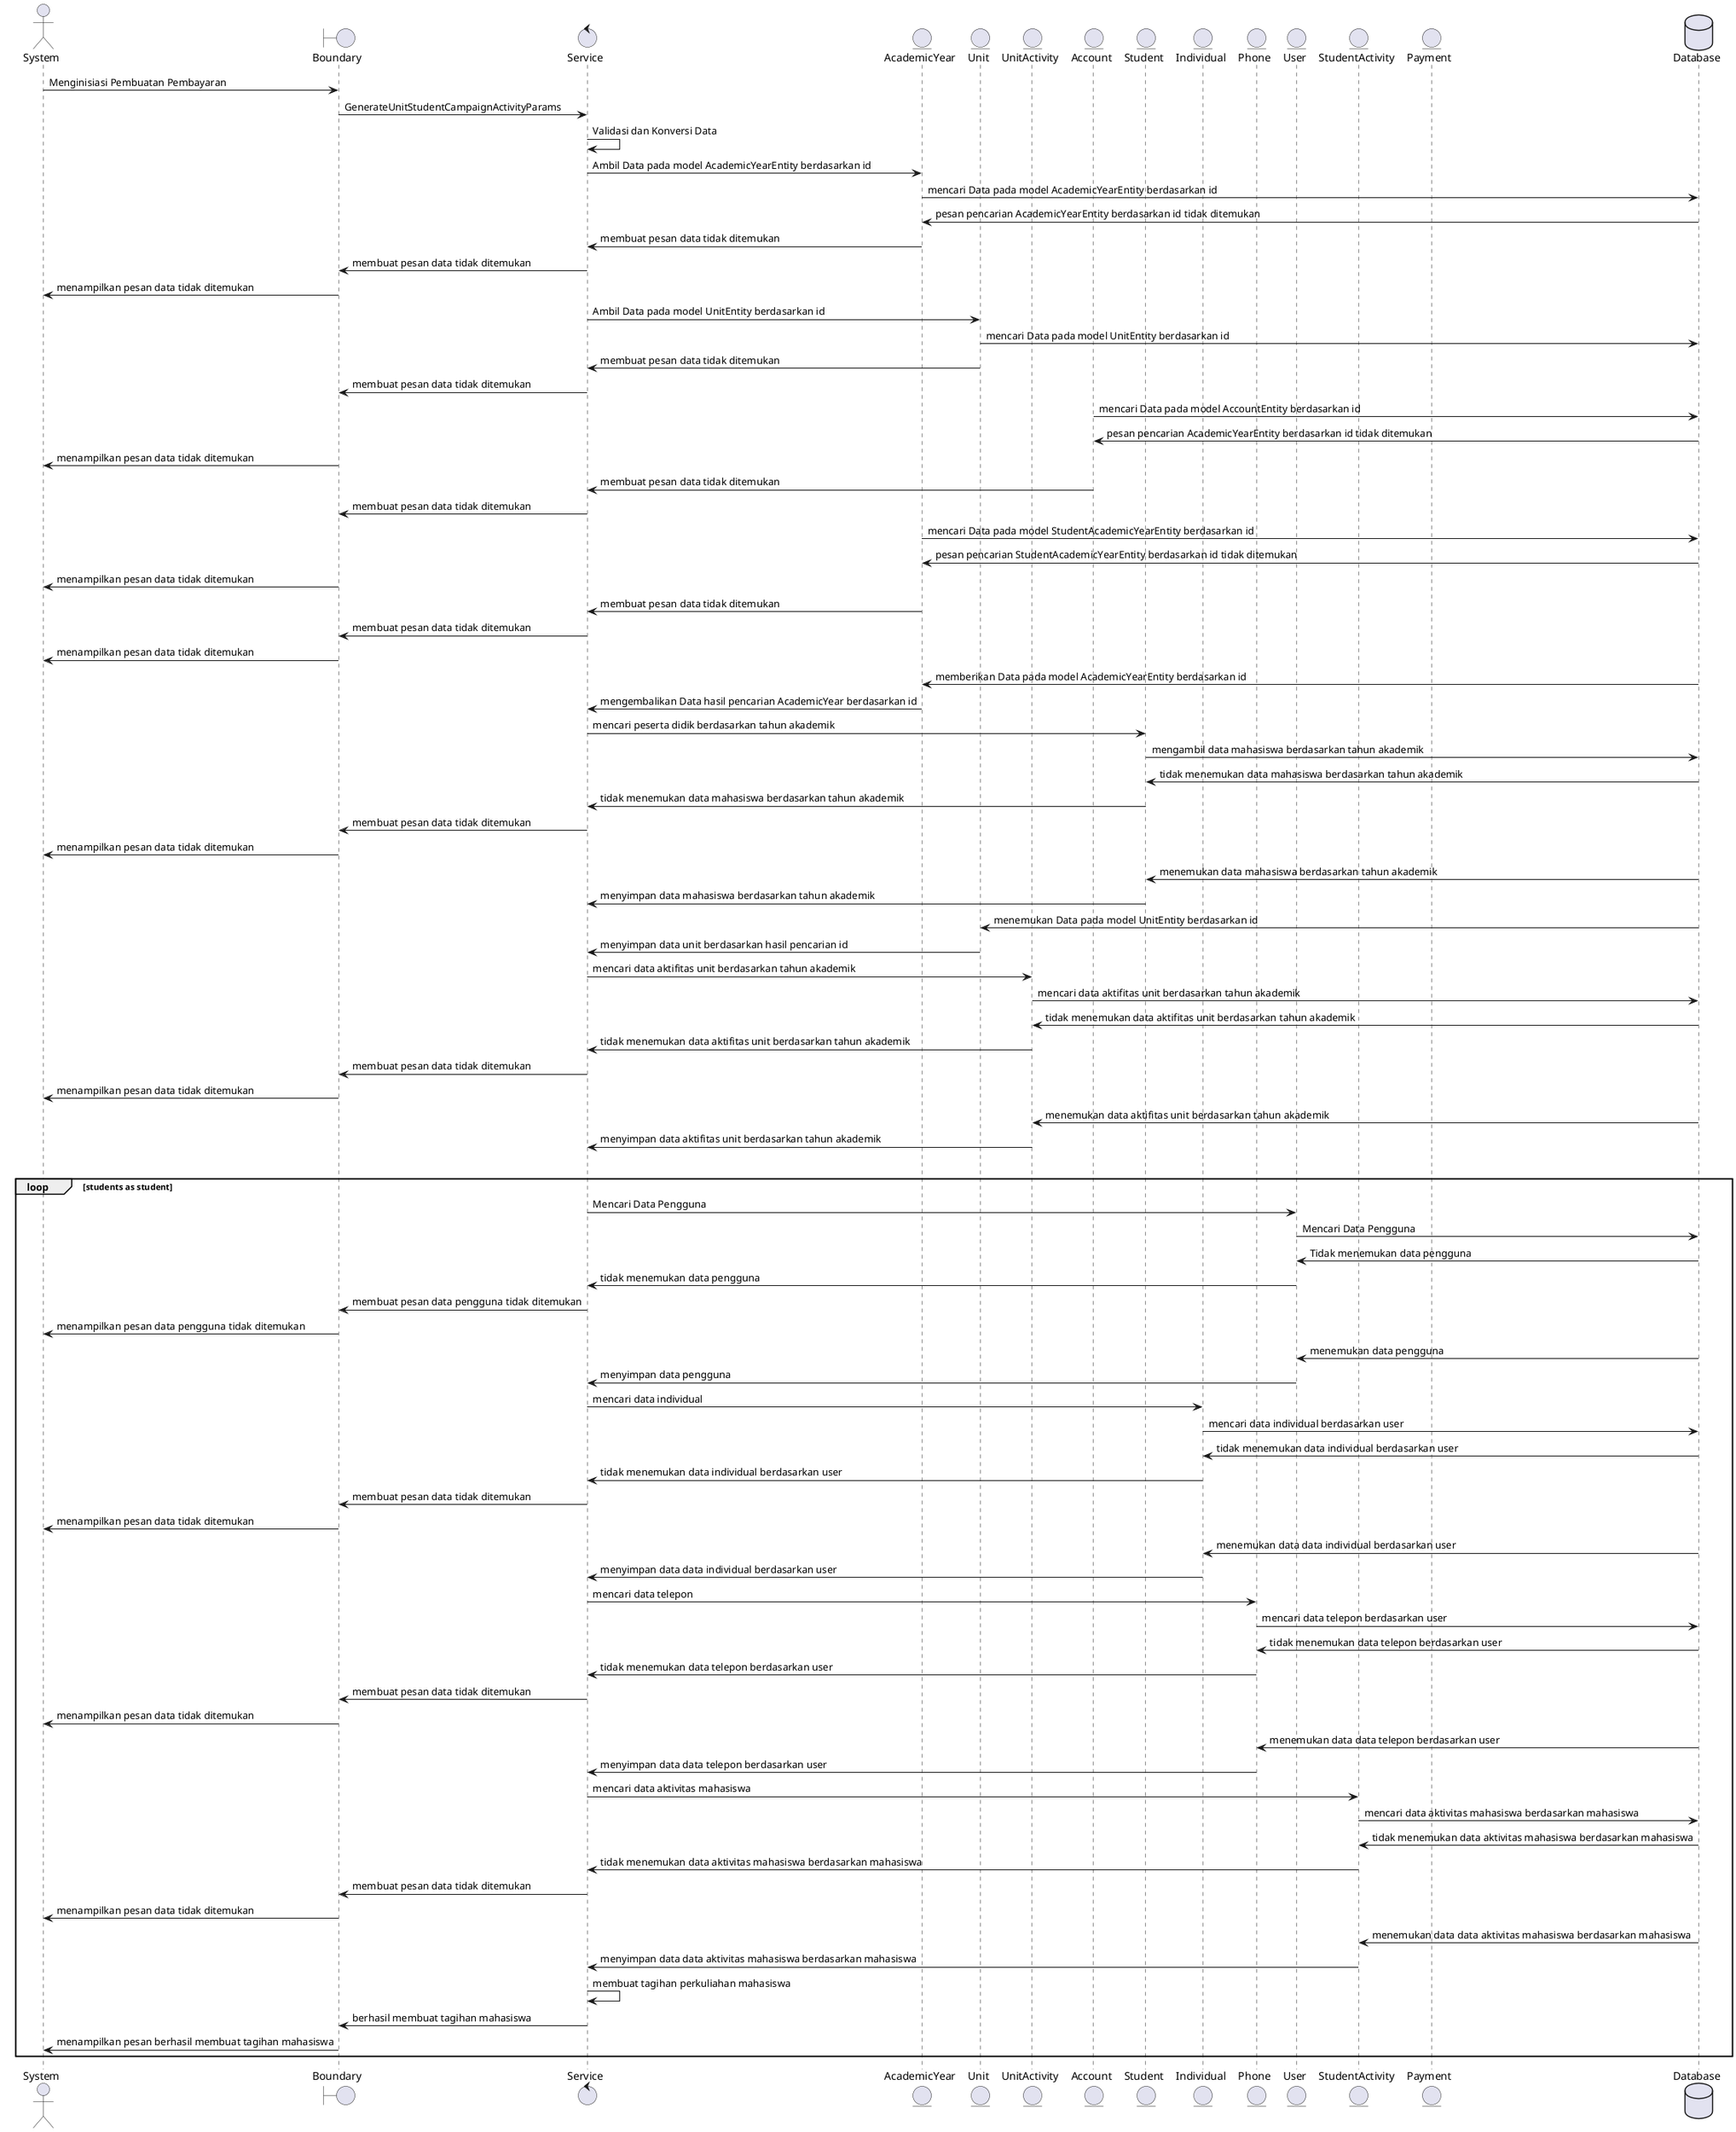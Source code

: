 @startuml SystemMembuatTagihan
actor System as System
boundary Boundary as AntarMukaApplikasiClient
control Service as StudentPayment
entity AcademicYear as AcademicYearEntity
entity Unit as UnitEntity
entity UnitActivity as UnitActivityEntity
entity Account as AccountEntity
entity Student as StudentEntity
entity Individual as IndividualEntity
entity Phone as PhoneEntity
entity User as UserEntity
entity StudentActivity as StudentActivityEntity
entity Payment as PaymentEntity
database Database as DatabaseApplikasi
System->AntarMukaApplikasiClient: Menginisiasi Pembuatan Pembayaran
AntarMukaApplikasiClient->StudentPayment: GenerateUnitStudentCampaignActivityParams
StudentPayment->StudentPayment: Validasi dan Konversi Data
StudentPayment->AcademicYearEntity: Ambil Data pada model AcademicYearEntity berdasarkan id
AcademicYearEntity->DatabaseApplikasi: mencari Data pada model AcademicYearEntity berdasarkan id
DatabaseApplikasi->AcademicYearEntity: pesan pencarian AcademicYearEntity berdasarkan id tidak ditemukan
AcademicYearEntity->StudentPayment: membuat pesan data tidak ditemukan
StudentPayment->AntarMukaApplikasiClient: membuat pesan data tidak ditemukan
AntarMukaApplikasiClient->System: menampilkan pesan data tidak ditemukan
StudentPayment->UnitEntity: Ambil Data pada model UnitEntity berdasarkan id
UnitEntity->DatabaseApplikasi: mencari Data pada model UnitEntity berdasarkan id
UnitEntity->StudentPayment: membuat pesan data tidak ditemukan
StudentPayment->AntarMukaApplikasiClient: membuat pesan data tidak ditemukan
AccountEntity->DatabaseApplikasi: mencari Data pada model AccountEntity berdasarkan id
DatabaseApplikasi->AccountEntity: pesan pencarian AcademicYearEntity berdasarkan id tidak ditemukan
AntarMukaApplikasiClient->System: menampilkan pesan data tidak ditemukan
AccountEntity->StudentPayment: membuat pesan data tidak ditemukan
StudentPayment->AntarMukaApplikasiClient: membuat pesan data tidak ditemukan
AcademicYearEntity->DatabaseApplikasi: mencari Data pada model StudentAcademicYearEntity berdasarkan id
DatabaseApplikasi->AcademicYearEntity: pesan pencarian StudentAcademicYearEntity berdasarkan id tidak ditemukan
AntarMukaApplikasiClient->System: menampilkan pesan data tidak ditemukan
AcademicYearEntity->StudentPayment: membuat pesan data tidak ditemukan
StudentPayment->AntarMukaApplikasiClient: membuat pesan data tidak ditemukan
AntarMukaApplikasiClient->System: menampilkan pesan data tidak ditemukan
DatabaseApplikasi->AcademicYearEntity: memberikan Data pada model AcademicYearEntity berdasarkan id
AcademicYearEntity->StudentPayment: mengembalikan Data hasil pencarian AcademicYear berdasarkan id
StudentPayment->StudentEntity: mencari peserta didik berdasarkan tahun akademik
StudentEntity->DatabaseApplikasi: mengambil data mahasiswa berdasarkan tahun akademik
DatabaseApplikasi->StudentEntity: tidak menemukan data mahasiswa berdasarkan tahun akademik

StudentEntity->StudentPayment: tidak menemukan data mahasiswa berdasarkan tahun akademik
StudentPayment->AntarMukaApplikasiClient: membuat pesan data tidak ditemukan
AntarMukaApplikasiClient->System: menampilkan pesan data tidak ditemukan
DatabaseApplikasi->StudentEntity: menemukan data mahasiswa berdasarkan tahun akademik
StudentEntity->StudentPayment: menyimpan data mahasiswa berdasarkan tahun akademik
DatabaseApplikasi->UnitEntity: menemukan Data pada model UnitEntity berdasarkan id
UnitEntity->StudentPayment: menyimpan data unit berdasarkan hasil pencarian id

StudentPayment->UnitActivityEntity: mencari data aktifitas unit berdasarkan tahun akademik
UnitActivityEntity->DatabaseApplikasi: mencari data aktifitas unit berdasarkan tahun akademik
DatabaseApplikasi->UnitActivityEntity: tidak menemukan data aktifitas unit berdasarkan tahun akademik
UnitActivityEntity->StudentPayment: tidak menemukan data aktifitas unit berdasarkan tahun akademik
StudentPayment->AntarMukaApplikasiClient: membuat pesan data tidak ditemukan
AntarMukaApplikasiClient->System: menampilkan pesan data tidak ditemukan
DatabaseApplikasi->UnitActivityEntity: menemukan data aktifitas unit berdasarkan tahun akademik
UnitActivityEntity->StudentPayment: menyimpan data aktifitas unit berdasarkan tahun akademik

group FindStudentActivity
    loop students as student
        StudentPayment->UserEntity: Mencari Data Pengguna
        UserEntity->DatabaseApplikasi: Mencari Data Pengguna
        DatabaseApplikasi->UserEntity: Tidak menemukan data pengguna
        UserEntity->StudentPayment: tidak menemukan data pengguna
        StudentPayment->AntarMukaApplikasiClient: membuat pesan data pengguna tidak ditemukan
        AntarMukaApplikasiClient->System: menampilkan pesan data pengguna tidak ditemukan
        DatabaseApplikasi->UserEntity: menemukan data pengguna
        UserEntity->StudentPayment: menyimpan data pengguna

        StudentPayment->IndividualEntity: mencari data individual
        IndividualEntity->DatabaseApplikasi: mencari data individual berdasarkan user
        DatabaseApplikasi->IndividualEntity: tidak menemukan data individual berdasarkan user
        IndividualEntity->StudentPayment: tidak menemukan data individual berdasarkan user
        StudentPayment->AntarMukaApplikasiClient: membuat pesan data tidak ditemukan
        AntarMukaApplikasiClient->System: menampilkan pesan data tidak ditemukan
        DatabaseApplikasi->IndividualEntity: menemukan data data individual berdasarkan user
        IndividualEntity->StudentPayment: menyimpan data data individual berdasarkan user

        StudentPayment->PhoneEntity: mencari data telepon
        PhoneEntity->DatabaseApplikasi: mencari data telepon berdasarkan user
        DatabaseApplikasi->PhoneEntity: tidak menemukan data telepon berdasarkan user
        PhoneEntity->StudentPayment: tidak menemukan data telepon berdasarkan user
        StudentPayment->AntarMukaApplikasiClient: membuat pesan data tidak ditemukan
        AntarMukaApplikasiClient->System: menampilkan pesan data tidak ditemukan
        DatabaseApplikasi->PhoneEntity: menemukan data data telepon berdasarkan user
        PhoneEntity->StudentPayment: menyimpan data data telepon berdasarkan user

        StudentPayment->StudentActivityEntity: mencari data aktivitas mahasiswa
        StudentActivityEntity->DatabaseApplikasi: mencari data aktivitas mahasiswa berdasarkan mahasiswa
        DatabaseApplikasi->StudentActivityEntity: tidak menemukan data aktivitas mahasiswa berdasarkan mahasiswa
        StudentActivityEntity->StudentPayment: tidak menemukan data aktivitas mahasiswa berdasarkan mahasiswa
        StudentPayment->AntarMukaApplikasiClient: membuat pesan data tidak ditemukan
        AntarMukaApplikasiClient->System: menampilkan pesan data tidak ditemukan
        DatabaseApplikasi->StudentActivityEntity: menemukan data data aktivitas mahasiswa berdasarkan mahasiswa
        StudentActivityEntity->StudentPayment: menyimpan data data aktivitas mahasiswa berdasarkan mahasiswa
        StudentPayment->StudentPayment: membuat tagihan perkuliahan mahasiswa
        StudentPayment->AntarMukaApplikasiClient: berhasil membuat tagihan mahasiswa
        AntarMukaApplikasiClient->System: menampilkan pesan berhasil membuat tagihan mahasiswa
    end
@enduml